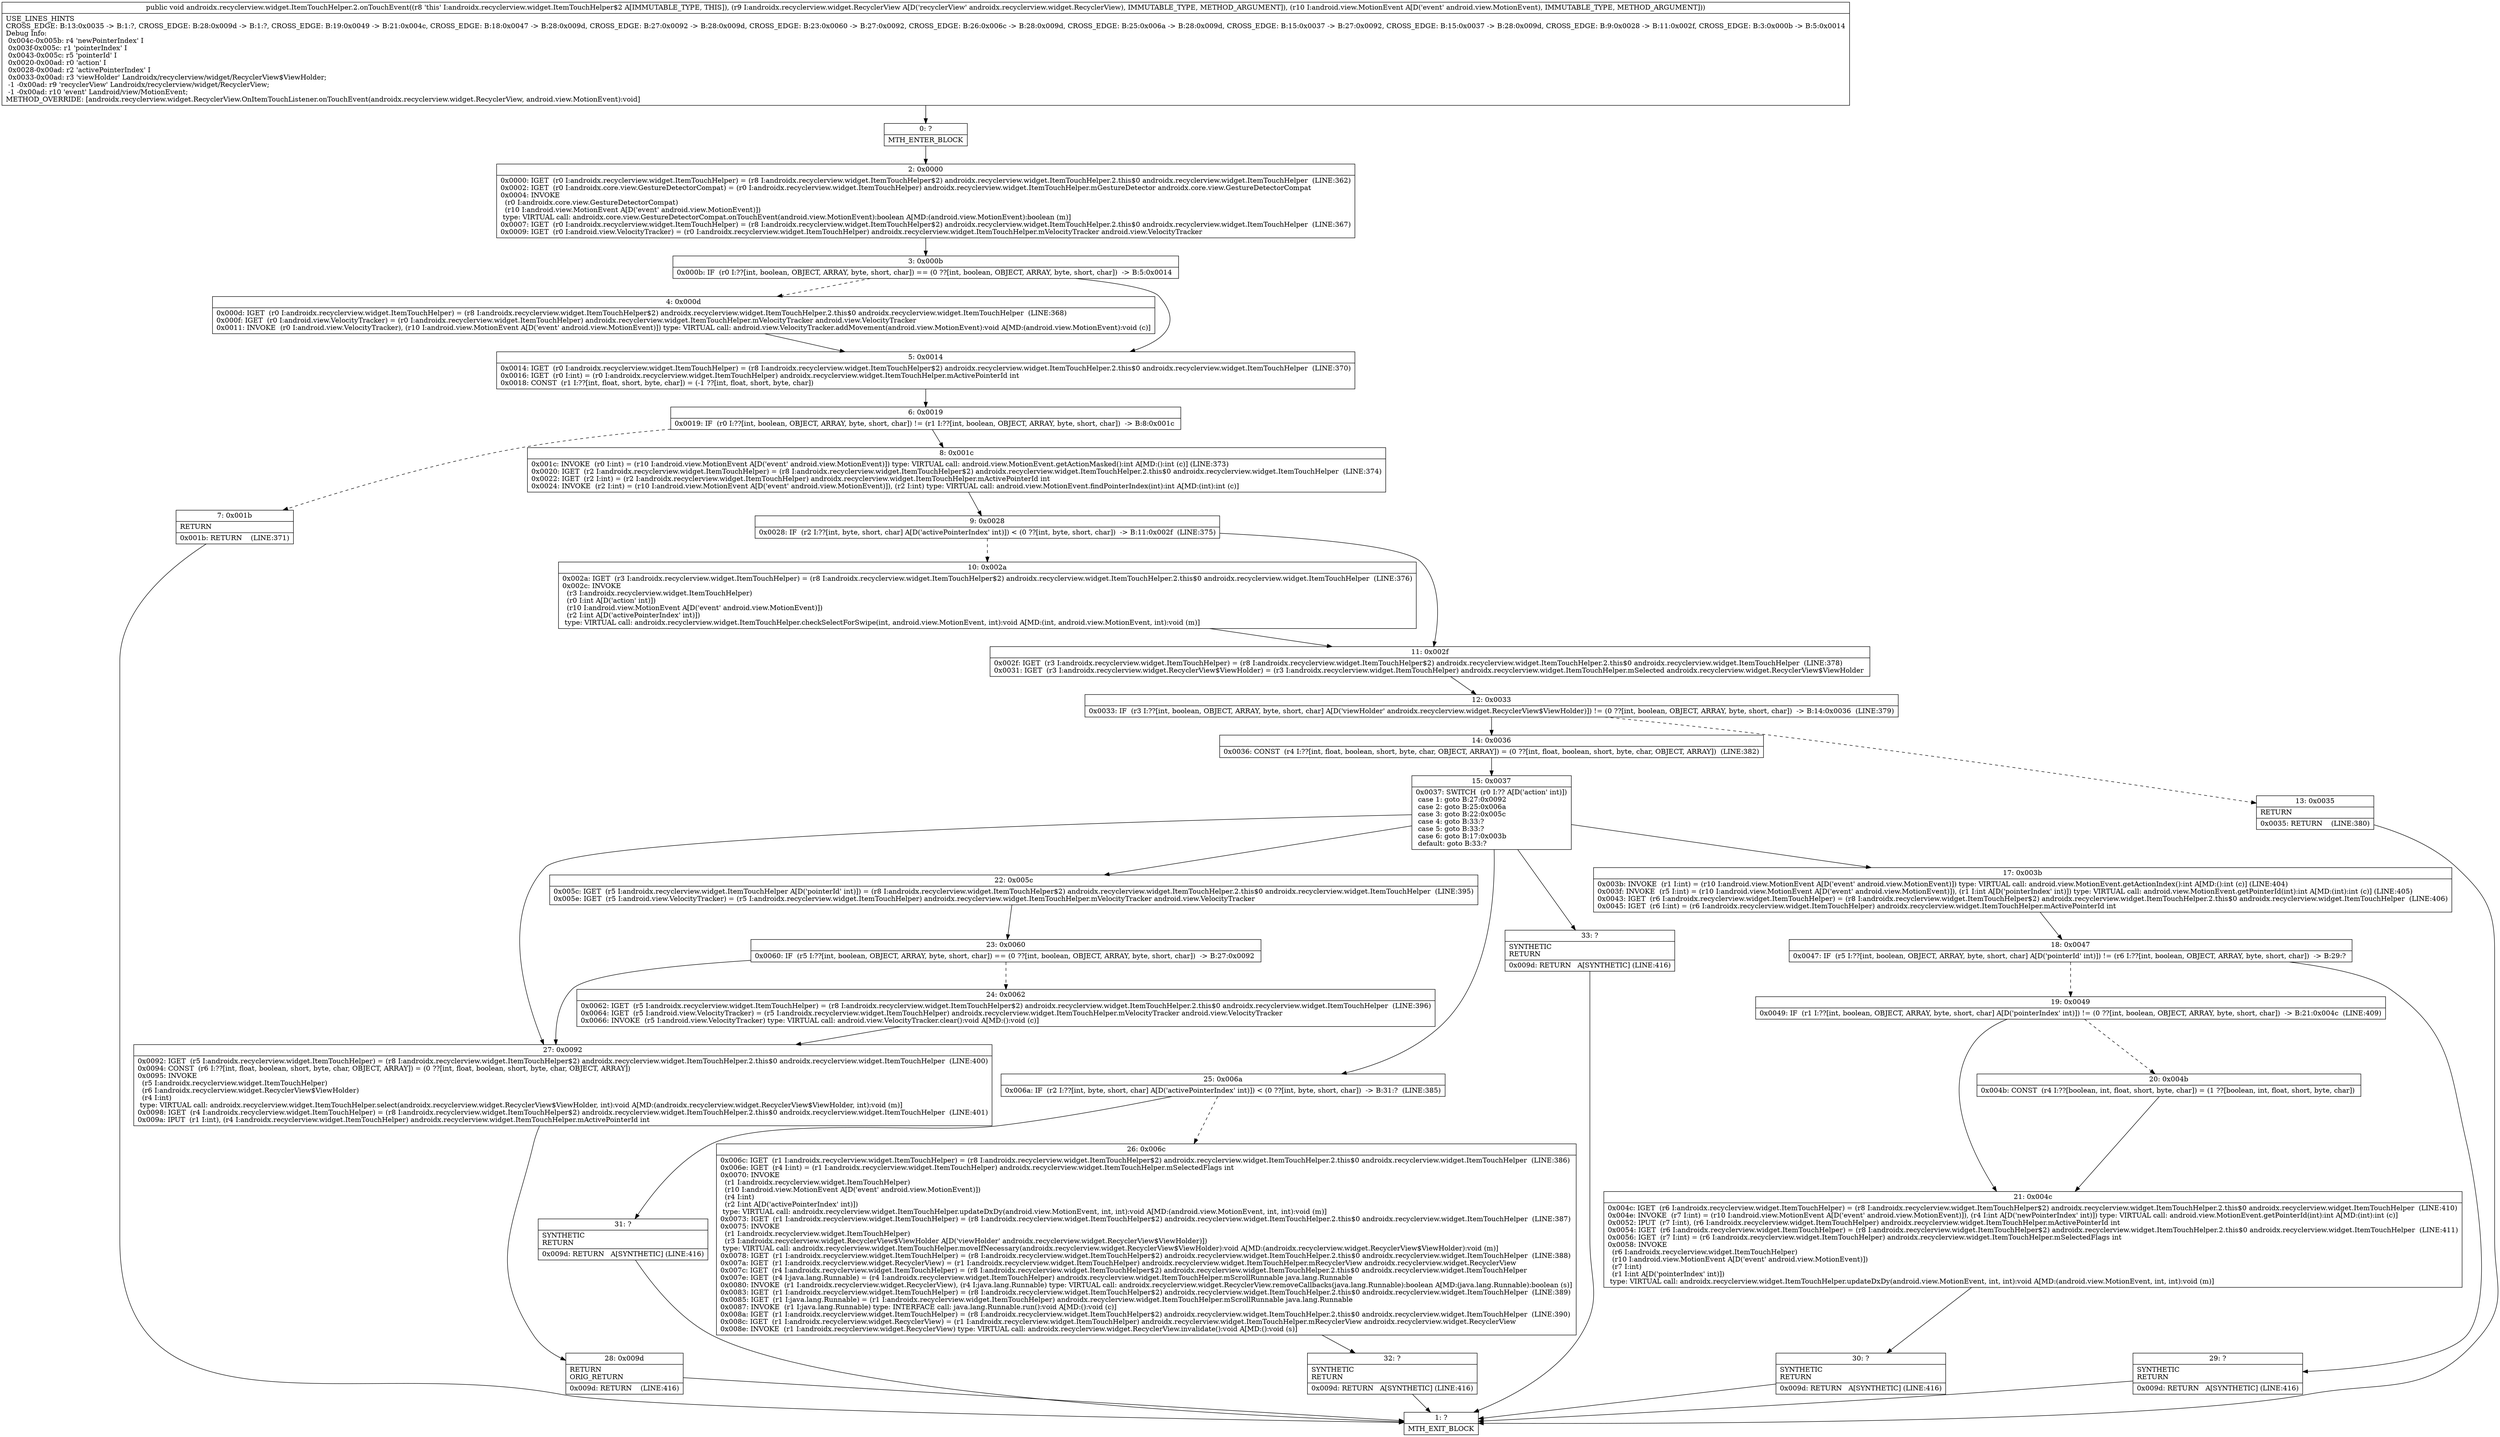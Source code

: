 digraph "CFG forandroidx.recyclerview.widget.ItemTouchHelper.2.onTouchEvent(Landroidx\/recyclerview\/widget\/RecyclerView;Landroid\/view\/MotionEvent;)V" {
Node_0 [shape=record,label="{0\:\ ?|MTH_ENTER_BLOCK\l}"];
Node_2 [shape=record,label="{2\:\ 0x0000|0x0000: IGET  (r0 I:androidx.recyclerview.widget.ItemTouchHelper) = (r8 I:androidx.recyclerview.widget.ItemTouchHelper$2) androidx.recyclerview.widget.ItemTouchHelper.2.this$0 androidx.recyclerview.widget.ItemTouchHelper  (LINE:362)\l0x0002: IGET  (r0 I:androidx.core.view.GestureDetectorCompat) = (r0 I:androidx.recyclerview.widget.ItemTouchHelper) androidx.recyclerview.widget.ItemTouchHelper.mGestureDetector androidx.core.view.GestureDetectorCompat \l0x0004: INVOKE  \l  (r0 I:androidx.core.view.GestureDetectorCompat)\l  (r10 I:android.view.MotionEvent A[D('event' android.view.MotionEvent)])\l type: VIRTUAL call: androidx.core.view.GestureDetectorCompat.onTouchEvent(android.view.MotionEvent):boolean A[MD:(android.view.MotionEvent):boolean (m)]\l0x0007: IGET  (r0 I:androidx.recyclerview.widget.ItemTouchHelper) = (r8 I:androidx.recyclerview.widget.ItemTouchHelper$2) androidx.recyclerview.widget.ItemTouchHelper.2.this$0 androidx.recyclerview.widget.ItemTouchHelper  (LINE:367)\l0x0009: IGET  (r0 I:android.view.VelocityTracker) = (r0 I:androidx.recyclerview.widget.ItemTouchHelper) androidx.recyclerview.widget.ItemTouchHelper.mVelocityTracker android.view.VelocityTracker \l}"];
Node_3 [shape=record,label="{3\:\ 0x000b|0x000b: IF  (r0 I:??[int, boolean, OBJECT, ARRAY, byte, short, char]) == (0 ??[int, boolean, OBJECT, ARRAY, byte, short, char])  \-\> B:5:0x0014 \l}"];
Node_4 [shape=record,label="{4\:\ 0x000d|0x000d: IGET  (r0 I:androidx.recyclerview.widget.ItemTouchHelper) = (r8 I:androidx.recyclerview.widget.ItemTouchHelper$2) androidx.recyclerview.widget.ItemTouchHelper.2.this$0 androidx.recyclerview.widget.ItemTouchHelper  (LINE:368)\l0x000f: IGET  (r0 I:android.view.VelocityTracker) = (r0 I:androidx.recyclerview.widget.ItemTouchHelper) androidx.recyclerview.widget.ItemTouchHelper.mVelocityTracker android.view.VelocityTracker \l0x0011: INVOKE  (r0 I:android.view.VelocityTracker), (r10 I:android.view.MotionEvent A[D('event' android.view.MotionEvent)]) type: VIRTUAL call: android.view.VelocityTracker.addMovement(android.view.MotionEvent):void A[MD:(android.view.MotionEvent):void (c)]\l}"];
Node_5 [shape=record,label="{5\:\ 0x0014|0x0014: IGET  (r0 I:androidx.recyclerview.widget.ItemTouchHelper) = (r8 I:androidx.recyclerview.widget.ItemTouchHelper$2) androidx.recyclerview.widget.ItemTouchHelper.2.this$0 androidx.recyclerview.widget.ItemTouchHelper  (LINE:370)\l0x0016: IGET  (r0 I:int) = (r0 I:androidx.recyclerview.widget.ItemTouchHelper) androidx.recyclerview.widget.ItemTouchHelper.mActivePointerId int \l0x0018: CONST  (r1 I:??[int, float, short, byte, char]) = (\-1 ??[int, float, short, byte, char]) \l}"];
Node_6 [shape=record,label="{6\:\ 0x0019|0x0019: IF  (r0 I:??[int, boolean, OBJECT, ARRAY, byte, short, char]) != (r1 I:??[int, boolean, OBJECT, ARRAY, byte, short, char])  \-\> B:8:0x001c \l}"];
Node_7 [shape=record,label="{7\:\ 0x001b|RETURN\l|0x001b: RETURN    (LINE:371)\l}"];
Node_1 [shape=record,label="{1\:\ ?|MTH_EXIT_BLOCK\l}"];
Node_8 [shape=record,label="{8\:\ 0x001c|0x001c: INVOKE  (r0 I:int) = (r10 I:android.view.MotionEvent A[D('event' android.view.MotionEvent)]) type: VIRTUAL call: android.view.MotionEvent.getActionMasked():int A[MD:():int (c)] (LINE:373)\l0x0020: IGET  (r2 I:androidx.recyclerview.widget.ItemTouchHelper) = (r8 I:androidx.recyclerview.widget.ItemTouchHelper$2) androidx.recyclerview.widget.ItemTouchHelper.2.this$0 androidx.recyclerview.widget.ItemTouchHelper  (LINE:374)\l0x0022: IGET  (r2 I:int) = (r2 I:androidx.recyclerview.widget.ItemTouchHelper) androidx.recyclerview.widget.ItemTouchHelper.mActivePointerId int \l0x0024: INVOKE  (r2 I:int) = (r10 I:android.view.MotionEvent A[D('event' android.view.MotionEvent)]), (r2 I:int) type: VIRTUAL call: android.view.MotionEvent.findPointerIndex(int):int A[MD:(int):int (c)]\l}"];
Node_9 [shape=record,label="{9\:\ 0x0028|0x0028: IF  (r2 I:??[int, byte, short, char] A[D('activePointerIndex' int)]) \< (0 ??[int, byte, short, char])  \-\> B:11:0x002f  (LINE:375)\l}"];
Node_10 [shape=record,label="{10\:\ 0x002a|0x002a: IGET  (r3 I:androidx.recyclerview.widget.ItemTouchHelper) = (r8 I:androidx.recyclerview.widget.ItemTouchHelper$2) androidx.recyclerview.widget.ItemTouchHelper.2.this$0 androidx.recyclerview.widget.ItemTouchHelper  (LINE:376)\l0x002c: INVOKE  \l  (r3 I:androidx.recyclerview.widget.ItemTouchHelper)\l  (r0 I:int A[D('action' int)])\l  (r10 I:android.view.MotionEvent A[D('event' android.view.MotionEvent)])\l  (r2 I:int A[D('activePointerIndex' int)])\l type: VIRTUAL call: androidx.recyclerview.widget.ItemTouchHelper.checkSelectForSwipe(int, android.view.MotionEvent, int):void A[MD:(int, android.view.MotionEvent, int):void (m)]\l}"];
Node_11 [shape=record,label="{11\:\ 0x002f|0x002f: IGET  (r3 I:androidx.recyclerview.widget.ItemTouchHelper) = (r8 I:androidx.recyclerview.widget.ItemTouchHelper$2) androidx.recyclerview.widget.ItemTouchHelper.2.this$0 androidx.recyclerview.widget.ItemTouchHelper  (LINE:378)\l0x0031: IGET  (r3 I:androidx.recyclerview.widget.RecyclerView$ViewHolder) = (r3 I:androidx.recyclerview.widget.ItemTouchHelper) androidx.recyclerview.widget.ItemTouchHelper.mSelected androidx.recyclerview.widget.RecyclerView$ViewHolder \l}"];
Node_12 [shape=record,label="{12\:\ 0x0033|0x0033: IF  (r3 I:??[int, boolean, OBJECT, ARRAY, byte, short, char] A[D('viewHolder' androidx.recyclerview.widget.RecyclerView$ViewHolder)]) != (0 ??[int, boolean, OBJECT, ARRAY, byte, short, char])  \-\> B:14:0x0036  (LINE:379)\l}"];
Node_13 [shape=record,label="{13\:\ 0x0035|RETURN\l|0x0035: RETURN    (LINE:380)\l}"];
Node_14 [shape=record,label="{14\:\ 0x0036|0x0036: CONST  (r4 I:??[int, float, boolean, short, byte, char, OBJECT, ARRAY]) = (0 ??[int, float, boolean, short, byte, char, OBJECT, ARRAY])  (LINE:382)\l}"];
Node_15 [shape=record,label="{15\:\ 0x0037|0x0037: SWITCH  (r0 I:?? A[D('action' int)])\l case 1: goto B:27:0x0092\l case 2: goto B:25:0x006a\l case 3: goto B:22:0x005c\l case 4: goto B:33:?\l case 5: goto B:33:?\l case 6: goto B:17:0x003b\l default: goto B:33:? \l}"];
Node_17 [shape=record,label="{17\:\ 0x003b|0x003b: INVOKE  (r1 I:int) = (r10 I:android.view.MotionEvent A[D('event' android.view.MotionEvent)]) type: VIRTUAL call: android.view.MotionEvent.getActionIndex():int A[MD:():int (c)] (LINE:404)\l0x003f: INVOKE  (r5 I:int) = (r10 I:android.view.MotionEvent A[D('event' android.view.MotionEvent)]), (r1 I:int A[D('pointerIndex' int)]) type: VIRTUAL call: android.view.MotionEvent.getPointerId(int):int A[MD:(int):int (c)] (LINE:405)\l0x0043: IGET  (r6 I:androidx.recyclerview.widget.ItemTouchHelper) = (r8 I:androidx.recyclerview.widget.ItemTouchHelper$2) androidx.recyclerview.widget.ItemTouchHelper.2.this$0 androidx.recyclerview.widget.ItemTouchHelper  (LINE:406)\l0x0045: IGET  (r6 I:int) = (r6 I:androidx.recyclerview.widget.ItemTouchHelper) androidx.recyclerview.widget.ItemTouchHelper.mActivePointerId int \l}"];
Node_18 [shape=record,label="{18\:\ 0x0047|0x0047: IF  (r5 I:??[int, boolean, OBJECT, ARRAY, byte, short, char] A[D('pointerId' int)]) != (r6 I:??[int, boolean, OBJECT, ARRAY, byte, short, char])  \-\> B:29:? \l}"];
Node_19 [shape=record,label="{19\:\ 0x0049|0x0049: IF  (r1 I:??[int, boolean, OBJECT, ARRAY, byte, short, char] A[D('pointerIndex' int)]) != (0 ??[int, boolean, OBJECT, ARRAY, byte, short, char])  \-\> B:21:0x004c  (LINE:409)\l}"];
Node_20 [shape=record,label="{20\:\ 0x004b|0x004b: CONST  (r4 I:??[boolean, int, float, short, byte, char]) = (1 ??[boolean, int, float, short, byte, char]) \l}"];
Node_21 [shape=record,label="{21\:\ 0x004c|0x004c: IGET  (r6 I:androidx.recyclerview.widget.ItemTouchHelper) = (r8 I:androidx.recyclerview.widget.ItemTouchHelper$2) androidx.recyclerview.widget.ItemTouchHelper.2.this$0 androidx.recyclerview.widget.ItemTouchHelper  (LINE:410)\l0x004e: INVOKE  (r7 I:int) = (r10 I:android.view.MotionEvent A[D('event' android.view.MotionEvent)]), (r4 I:int A[D('newPointerIndex' int)]) type: VIRTUAL call: android.view.MotionEvent.getPointerId(int):int A[MD:(int):int (c)]\l0x0052: IPUT  (r7 I:int), (r6 I:androidx.recyclerview.widget.ItemTouchHelper) androidx.recyclerview.widget.ItemTouchHelper.mActivePointerId int \l0x0054: IGET  (r6 I:androidx.recyclerview.widget.ItemTouchHelper) = (r8 I:androidx.recyclerview.widget.ItemTouchHelper$2) androidx.recyclerview.widget.ItemTouchHelper.2.this$0 androidx.recyclerview.widget.ItemTouchHelper  (LINE:411)\l0x0056: IGET  (r7 I:int) = (r6 I:androidx.recyclerview.widget.ItemTouchHelper) androidx.recyclerview.widget.ItemTouchHelper.mSelectedFlags int \l0x0058: INVOKE  \l  (r6 I:androidx.recyclerview.widget.ItemTouchHelper)\l  (r10 I:android.view.MotionEvent A[D('event' android.view.MotionEvent)])\l  (r7 I:int)\l  (r1 I:int A[D('pointerIndex' int)])\l type: VIRTUAL call: androidx.recyclerview.widget.ItemTouchHelper.updateDxDy(android.view.MotionEvent, int, int):void A[MD:(android.view.MotionEvent, int, int):void (m)]\l}"];
Node_30 [shape=record,label="{30\:\ ?|SYNTHETIC\lRETURN\l|0x009d: RETURN   A[SYNTHETIC] (LINE:416)\l}"];
Node_29 [shape=record,label="{29\:\ ?|SYNTHETIC\lRETURN\l|0x009d: RETURN   A[SYNTHETIC] (LINE:416)\l}"];
Node_22 [shape=record,label="{22\:\ 0x005c|0x005c: IGET  (r5 I:androidx.recyclerview.widget.ItemTouchHelper A[D('pointerId' int)]) = (r8 I:androidx.recyclerview.widget.ItemTouchHelper$2) androidx.recyclerview.widget.ItemTouchHelper.2.this$0 androidx.recyclerview.widget.ItemTouchHelper  (LINE:395)\l0x005e: IGET  (r5 I:android.view.VelocityTracker) = (r5 I:androidx.recyclerview.widget.ItemTouchHelper) androidx.recyclerview.widget.ItemTouchHelper.mVelocityTracker android.view.VelocityTracker \l}"];
Node_23 [shape=record,label="{23\:\ 0x0060|0x0060: IF  (r5 I:??[int, boolean, OBJECT, ARRAY, byte, short, char]) == (0 ??[int, boolean, OBJECT, ARRAY, byte, short, char])  \-\> B:27:0x0092 \l}"];
Node_24 [shape=record,label="{24\:\ 0x0062|0x0062: IGET  (r5 I:androidx.recyclerview.widget.ItemTouchHelper) = (r8 I:androidx.recyclerview.widget.ItemTouchHelper$2) androidx.recyclerview.widget.ItemTouchHelper.2.this$0 androidx.recyclerview.widget.ItemTouchHelper  (LINE:396)\l0x0064: IGET  (r5 I:android.view.VelocityTracker) = (r5 I:androidx.recyclerview.widget.ItemTouchHelper) androidx.recyclerview.widget.ItemTouchHelper.mVelocityTracker android.view.VelocityTracker \l0x0066: INVOKE  (r5 I:android.view.VelocityTracker) type: VIRTUAL call: android.view.VelocityTracker.clear():void A[MD:():void (c)]\l}"];
Node_25 [shape=record,label="{25\:\ 0x006a|0x006a: IF  (r2 I:??[int, byte, short, char] A[D('activePointerIndex' int)]) \< (0 ??[int, byte, short, char])  \-\> B:31:?  (LINE:385)\l}"];
Node_26 [shape=record,label="{26\:\ 0x006c|0x006c: IGET  (r1 I:androidx.recyclerview.widget.ItemTouchHelper) = (r8 I:androidx.recyclerview.widget.ItemTouchHelper$2) androidx.recyclerview.widget.ItemTouchHelper.2.this$0 androidx.recyclerview.widget.ItemTouchHelper  (LINE:386)\l0x006e: IGET  (r4 I:int) = (r1 I:androidx.recyclerview.widget.ItemTouchHelper) androidx.recyclerview.widget.ItemTouchHelper.mSelectedFlags int \l0x0070: INVOKE  \l  (r1 I:androidx.recyclerview.widget.ItemTouchHelper)\l  (r10 I:android.view.MotionEvent A[D('event' android.view.MotionEvent)])\l  (r4 I:int)\l  (r2 I:int A[D('activePointerIndex' int)])\l type: VIRTUAL call: androidx.recyclerview.widget.ItemTouchHelper.updateDxDy(android.view.MotionEvent, int, int):void A[MD:(android.view.MotionEvent, int, int):void (m)]\l0x0073: IGET  (r1 I:androidx.recyclerview.widget.ItemTouchHelper) = (r8 I:androidx.recyclerview.widget.ItemTouchHelper$2) androidx.recyclerview.widget.ItemTouchHelper.2.this$0 androidx.recyclerview.widget.ItemTouchHelper  (LINE:387)\l0x0075: INVOKE  \l  (r1 I:androidx.recyclerview.widget.ItemTouchHelper)\l  (r3 I:androidx.recyclerview.widget.RecyclerView$ViewHolder A[D('viewHolder' androidx.recyclerview.widget.RecyclerView$ViewHolder)])\l type: VIRTUAL call: androidx.recyclerview.widget.ItemTouchHelper.moveIfNecessary(androidx.recyclerview.widget.RecyclerView$ViewHolder):void A[MD:(androidx.recyclerview.widget.RecyclerView$ViewHolder):void (m)]\l0x0078: IGET  (r1 I:androidx.recyclerview.widget.ItemTouchHelper) = (r8 I:androidx.recyclerview.widget.ItemTouchHelper$2) androidx.recyclerview.widget.ItemTouchHelper.2.this$0 androidx.recyclerview.widget.ItemTouchHelper  (LINE:388)\l0x007a: IGET  (r1 I:androidx.recyclerview.widget.RecyclerView) = (r1 I:androidx.recyclerview.widget.ItemTouchHelper) androidx.recyclerview.widget.ItemTouchHelper.mRecyclerView androidx.recyclerview.widget.RecyclerView \l0x007c: IGET  (r4 I:androidx.recyclerview.widget.ItemTouchHelper) = (r8 I:androidx.recyclerview.widget.ItemTouchHelper$2) androidx.recyclerview.widget.ItemTouchHelper.2.this$0 androidx.recyclerview.widget.ItemTouchHelper \l0x007e: IGET  (r4 I:java.lang.Runnable) = (r4 I:androidx.recyclerview.widget.ItemTouchHelper) androidx.recyclerview.widget.ItemTouchHelper.mScrollRunnable java.lang.Runnable \l0x0080: INVOKE  (r1 I:androidx.recyclerview.widget.RecyclerView), (r4 I:java.lang.Runnable) type: VIRTUAL call: androidx.recyclerview.widget.RecyclerView.removeCallbacks(java.lang.Runnable):boolean A[MD:(java.lang.Runnable):boolean (s)]\l0x0083: IGET  (r1 I:androidx.recyclerview.widget.ItemTouchHelper) = (r8 I:androidx.recyclerview.widget.ItemTouchHelper$2) androidx.recyclerview.widget.ItemTouchHelper.2.this$0 androidx.recyclerview.widget.ItemTouchHelper  (LINE:389)\l0x0085: IGET  (r1 I:java.lang.Runnable) = (r1 I:androidx.recyclerview.widget.ItemTouchHelper) androidx.recyclerview.widget.ItemTouchHelper.mScrollRunnable java.lang.Runnable \l0x0087: INVOKE  (r1 I:java.lang.Runnable) type: INTERFACE call: java.lang.Runnable.run():void A[MD:():void (c)]\l0x008a: IGET  (r1 I:androidx.recyclerview.widget.ItemTouchHelper) = (r8 I:androidx.recyclerview.widget.ItemTouchHelper$2) androidx.recyclerview.widget.ItemTouchHelper.2.this$0 androidx.recyclerview.widget.ItemTouchHelper  (LINE:390)\l0x008c: IGET  (r1 I:androidx.recyclerview.widget.RecyclerView) = (r1 I:androidx.recyclerview.widget.ItemTouchHelper) androidx.recyclerview.widget.ItemTouchHelper.mRecyclerView androidx.recyclerview.widget.RecyclerView \l0x008e: INVOKE  (r1 I:androidx.recyclerview.widget.RecyclerView) type: VIRTUAL call: androidx.recyclerview.widget.RecyclerView.invalidate():void A[MD:():void (s)]\l}"];
Node_32 [shape=record,label="{32\:\ ?|SYNTHETIC\lRETURN\l|0x009d: RETURN   A[SYNTHETIC] (LINE:416)\l}"];
Node_31 [shape=record,label="{31\:\ ?|SYNTHETIC\lRETURN\l|0x009d: RETURN   A[SYNTHETIC] (LINE:416)\l}"];
Node_27 [shape=record,label="{27\:\ 0x0092|0x0092: IGET  (r5 I:androidx.recyclerview.widget.ItemTouchHelper) = (r8 I:androidx.recyclerview.widget.ItemTouchHelper$2) androidx.recyclerview.widget.ItemTouchHelper.2.this$0 androidx.recyclerview.widget.ItemTouchHelper  (LINE:400)\l0x0094: CONST  (r6 I:??[int, float, boolean, short, byte, char, OBJECT, ARRAY]) = (0 ??[int, float, boolean, short, byte, char, OBJECT, ARRAY]) \l0x0095: INVOKE  \l  (r5 I:androidx.recyclerview.widget.ItemTouchHelper)\l  (r6 I:androidx.recyclerview.widget.RecyclerView$ViewHolder)\l  (r4 I:int)\l type: VIRTUAL call: androidx.recyclerview.widget.ItemTouchHelper.select(androidx.recyclerview.widget.RecyclerView$ViewHolder, int):void A[MD:(androidx.recyclerview.widget.RecyclerView$ViewHolder, int):void (m)]\l0x0098: IGET  (r4 I:androidx.recyclerview.widget.ItemTouchHelper) = (r8 I:androidx.recyclerview.widget.ItemTouchHelper$2) androidx.recyclerview.widget.ItemTouchHelper.2.this$0 androidx.recyclerview.widget.ItemTouchHelper  (LINE:401)\l0x009a: IPUT  (r1 I:int), (r4 I:androidx.recyclerview.widget.ItemTouchHelper) androidx.recyclerview.widget.ItemTouchHelper.mActivePointerId int \l}"];
Node_28 [shape=record,label="{28\:\ 0x009d|RETURN\lORIG_RETURN\l|0x009d: RETURN    (LINE:416)\l}"];
Node_33 [shape=record,label="{33\:\ ?|SYNTHETIC\lRETURN\l|0x009d: RETURN   A[SYNTHETIC] (LINE:416)\l}"];
MethodNode[shape=record,label="{public void androidx.recyclerview.widget.ItemTouchHelper.2.onTouchEvent((r8 'this' I:androidx.recyclerview.widget.ItemTouchHelper$2 A[IMMUTABLE_TYPE, THIS]), (r9 I:androidx.recyclerview.widget.RecyclerView A[D('recyclerView' androidx.recyclerview.widget.RecyclerView), IMMUTABLE_TYPE, METHOD_ARGUMENT]), (r10 I:android.view.MotionEvent A[D('event' android.view.MotionEvent), IMMUTABLE_TYPE, METHOD_ARGUMENT]))  | USE_LINES_HINTS\lCROSS_EDGE: B:13:0x0035 \-\> B:1:?, CROSS_EDGE: B:28:0x009d \-\> B:1:?, CROSS_EDGE: B:19:0x0049 \-\> B:21:0x004c, CROSS_EDGE: B:18:0x0047 \-\> B:28:0x009d, CROSS_EDGE: B:27:0x0092 \-\> B:28:0x009d, CROSS_EDGE: B:23:0x0060 \-\> B:27:0x0092, CROSS_EDGE: B:26:0x006c \-\> B:28:0x009d, CROSS_EDGE: B:25:0x006a \-\> B:28:0x009d, CROSS_EDGE: B:15:0x0037 \-\> B:27:0x0092, CROSS_EDGE: B:15:0x0037 \-\> B:28:0x009d, CROSS_EDGE: B:9:0x0028 \-\> B:11:0x002f, CROSS_EDGE: B:3:0x000b \-\> B:5:0x0014\lDebug Info:\l  0x004c\-0x005b: r4 'newPointerIndex' I\l  0x003f\-0x005c: r1 'pointerIndex' I\l  0x0043\-0x005c: r5 'pointerId' I\l  0x0020\-0x00ad: r0 'action' I\l  0x0028\-0x00ad: r2 'activePointerIndex' I\l  0x0033\-0x00ad: r3 'viewHolder' Landroidx\/recyclerview\/widget\/RecyclerView$ViewHolder;\l  \-1 \-0x00ad: r9 'recyclerView' Landroidx\/recyclerview\/widget\/RecyclerView;\l  \-1 \-0x00ad: r10 'event' Landroid\/view\/MotionEvent;\lMETHOD_OVERRIDE: [androidx.recyclerview.widget.RecyclerView.OnItemTouchListener.onTouchEvent(androidx.recyclerview.widget.RecyclerView, android.view.MotionEvent):void]\l}"];
MethodNode -> Node_0;Node_0 -> Node_2;
Node_2 -> Node_3;
Node_3 -> Node_4[style=dashed];
Node_3 -> Node_5;
Node_4 -> Node_5;
Node_5 -> Node_6;
Node_6 -> Node_7[style=dashed];
Node_6 -> Node_8;
Node_7 -> Node_1;
Node_8 -> Node_9;
Node_9 -> Node_10[style=dashed];
Node_9 -> Node_11;
Node_10 -> Node_11;
Node_11 -> Node_12;
Node_12 -> Node_13[style=dashed];
Node_12 -> Node_14;
Node_13 -> Node_1;
Node_14 -> Node_15;
Node_15 -> Node_17;
Node_15 -> Node_22;
Node_15 -> Node_25;
Node_15 -> Node_27;
Node_15 -> Node_33;
Node_17 -> Node_18;
Node_18 -> Node_19[style=dashed];
Node_18 -> Node_29;
Node_19 -> Node_20[style=dashed];
Node_19 -> Node_21;
Node_20 -> Node_21;
Node_21 -> Node_30;
Node_30 -> Node_1;
Node_29 -> Node_1;
Node_22 -> Node_23;
Node_23 -> Node_24[style=dashed];
Node_23 -> Node_27;
Node_24 -> Node_27;
Node_25 -> Node_26[style=dashed];
Node_25 -> Node_31;
Node_26 -> Node_32;
Node_32 -> Node_1;
Node_31 -> Node_1;
Node_27 -> Node_28;
Node_28 -> Node_1;
Node_33 -> Node_1;
}

